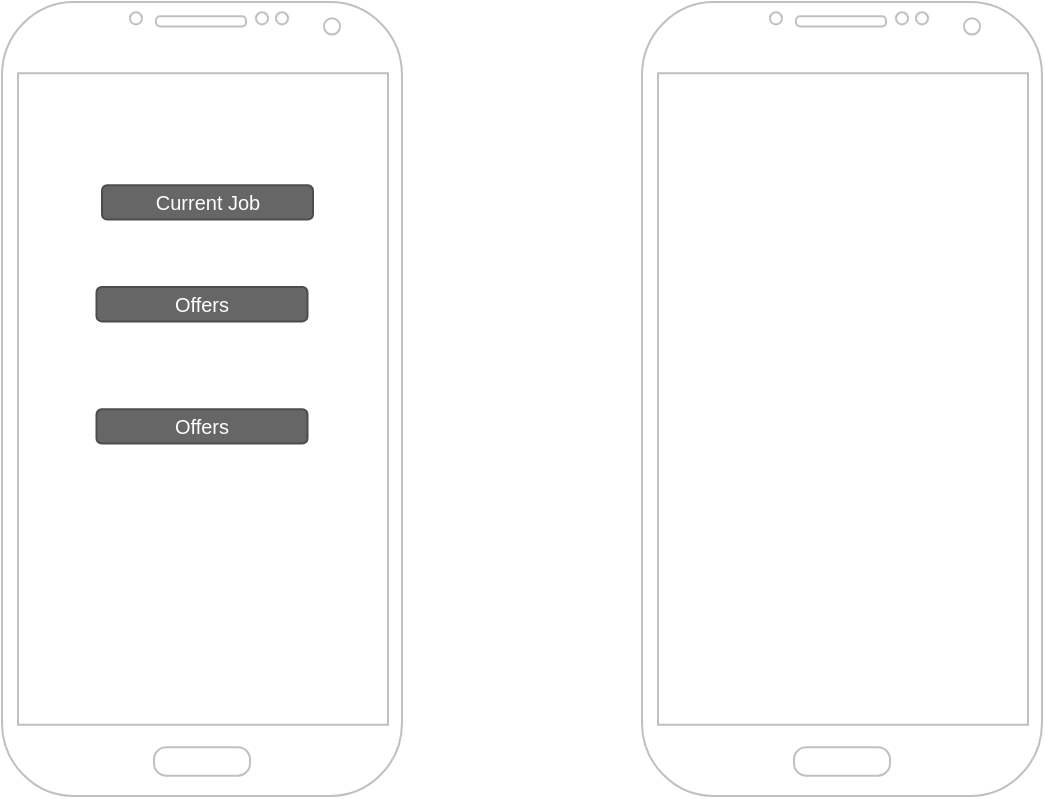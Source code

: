 <mxfile version="16.6.1" type="github"><diagram id="2uj7CHDzdd9baOE3cozI" name="Page-1"><mxGraphModel dx="1624" dy="819" grid="1" gridSize="10" guides="1" tooltips="1" connect="1" arrows="1" fold="1" page="1" pageScale="1" pageWidth="827" pageHeight="1169" math="0" shadow="0"><root><mxCell id="0"/><mxCell id="1" parent="0"/><mxCell id="39XOR2ZUjmHuJRxLHqjP-6" value="" style="group" parent="1" vertex="1" connectable="0"><mxGeometry x="120" y="83" width="330" height="397" as="geometry"/></mxCell><mxCell id="39XOR2ZUjmHuJRxLHqjP-1" value="" style="verticalLabelPosition=bottom;verticalAlign=top;html=1;shadow=0;dashed=0;strokeWidth=1;shape=mxgraph.android.phone2;strokeColor=#c0c0c0;" parent="39XOR2ZUjmHuJRxLHqjP-6" vertex="1"><mxGeometry width="200" height="397" as="geometry"/></mxCell><mxCell id="39XOR2ZUjmHuJRxLHqjP-2" value="Current Job" style="rounded=1;html=1;shadow=0;dashed=0;whiteSpace=wrap;fontSize=10;fillColor=#666666;align=center;strokeColor=#4D4D4D;fontColor=#ffffff;" parent="39XOR2ZUjmHuJRxLHqjP-6" vertex="1"><mxGeometry x="50" y="91.615" width="105.5" height="17.183" as="geometry"/></mxCell><mxCell id="39XOR2ZUjmHuJRxLHqjP-3" value="Offers" style="rounded=1;html=1;shadow=0;dashed=0;whiteSpace=wrap;fontSize=10;fillColor=#666666;align=center;strokeColor=#4D4D4D;fontColor=#ffffff;" parent="39XOR2ZUjmHuJRxLHqjP-6" vertex="1"><mxGeometry x="47.25" y="142.513" width="105.5" height="17.183" as="geometry"/></mxCell><mxCell id="39XOR2ZUjmHuJRxLHqjP-4" value="Offers" style="rounded=1;html=1;shadow=0;dashed=0;whiteSpace=wrap;fontSize=10;fillColor=#666666;align=center;strokeColor=#4D4D4D;fontColor=#ffffff;" parent="39XOR2ZUjmHuJRxLHqjP-6" vertex="1"><mxGeometry x="47.25" y="203.59" width="105.5" height="17.183" as="geometry"/></mxCell><mxCell id="39XOR2ZUjmHuJRxLHqjP-8" value="" style="verticalLabelPosition=bottom;verticalAlign=top;html=1;shadow=0;dashed=0;strokeWidth=1;shape=mxgraph.android.phone2;strokeColor=#c0c0c0;" parent="1" vertex="1"><mxGeometry x="440" y="83" width="200" height="397" as="geometry"/></mxCell></root></mxGraphModel></diagram></mxfile>